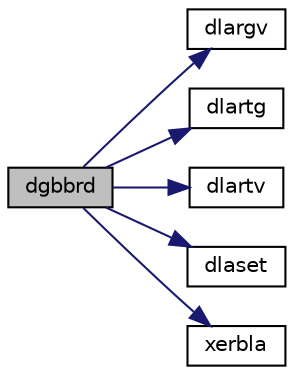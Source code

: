 digraph "dgbbrd"
{
 // LATEX_PDF_SIZE
  edge [fontname="Helvetica",fontsize="10",labelfontname="Helvetica",labelfontsize="10"];
  node [fontname="Helvetica",fontsize="10",shape=record];
  rankdir="LR";
  Node1 [label="dgbbrd",height=0.2,width=0.4,color="black", fillcolor="grey75", style="filled", fontcolor="black",tooltip="DGBBRD"];
  Node1 -> Node2 [color="midnightblue",fontsize="10",style="solid",fontname="Helvetica"];
  Node2 [label="dlargv",height=0.2,width=0.4,color="black", fillcolor="white", style="filled",URL="$dlargv_8f.html#ae577e9789fe58c91e173f8babd10f2a4",tooltip="DLARGV generates a vector of plane rotations with real cosines and real sines."];
  Node1 -> Node3 [color="midnightblue",fontsize="10",style="solid",fontname="Helvetica"];
  Node3 [label="dlartg",height=0.2,width=0.4,color="black", fillcolor="white", style="filled",URL="$dlartg_8f90.html#a86f8f877eaea0386cdc2c3c175d9ea88",tooltip="DLARTG generates a plane rotation with real cosine and real sine."];
  Node1 -> Node4 [color="midnightblue",fontsize="10",style="solid",fontname="Helvetica"];
  Node4 [label="dlartv",height=0.2,width=0.4,color="black", fillcolor="white", style="filled",URL="$dlartv_8f.html#a3d1a5bbad7b3d2bfaa82bef2bbff5ed1",tooltip="DLARTV applies a vector of plane rotations with real cosines and real sines to the elements of a pair..."];
  Node1 -> Node5 [color="midnightblue",fontsize="10",style="solid",fontname="Helvetica"];
  Node5 [label="dlaset",height=0.2,width=0.4,color="black", fillcolor="white", style="filled",URL="$dlaset_8f.html#a89e332374c7cd87e5db54bfe21550bc3",tooltip="DLASET initializes the off-diagonal elements and the diagonal elements of a matrix to given values."];
  Node1 -> Node6 [color="midnightblue",fontsize="10",style="solid",fontname="Helvetica"];
  Node6 [label="xerbla",height=0.2,width=0.4,color="black", fillcolor="white", style="filled",URL="$xerbla_8f.html#a377ee61015baf8dea7770b3a404b1c07",tooltip="XERBLA"];
}
